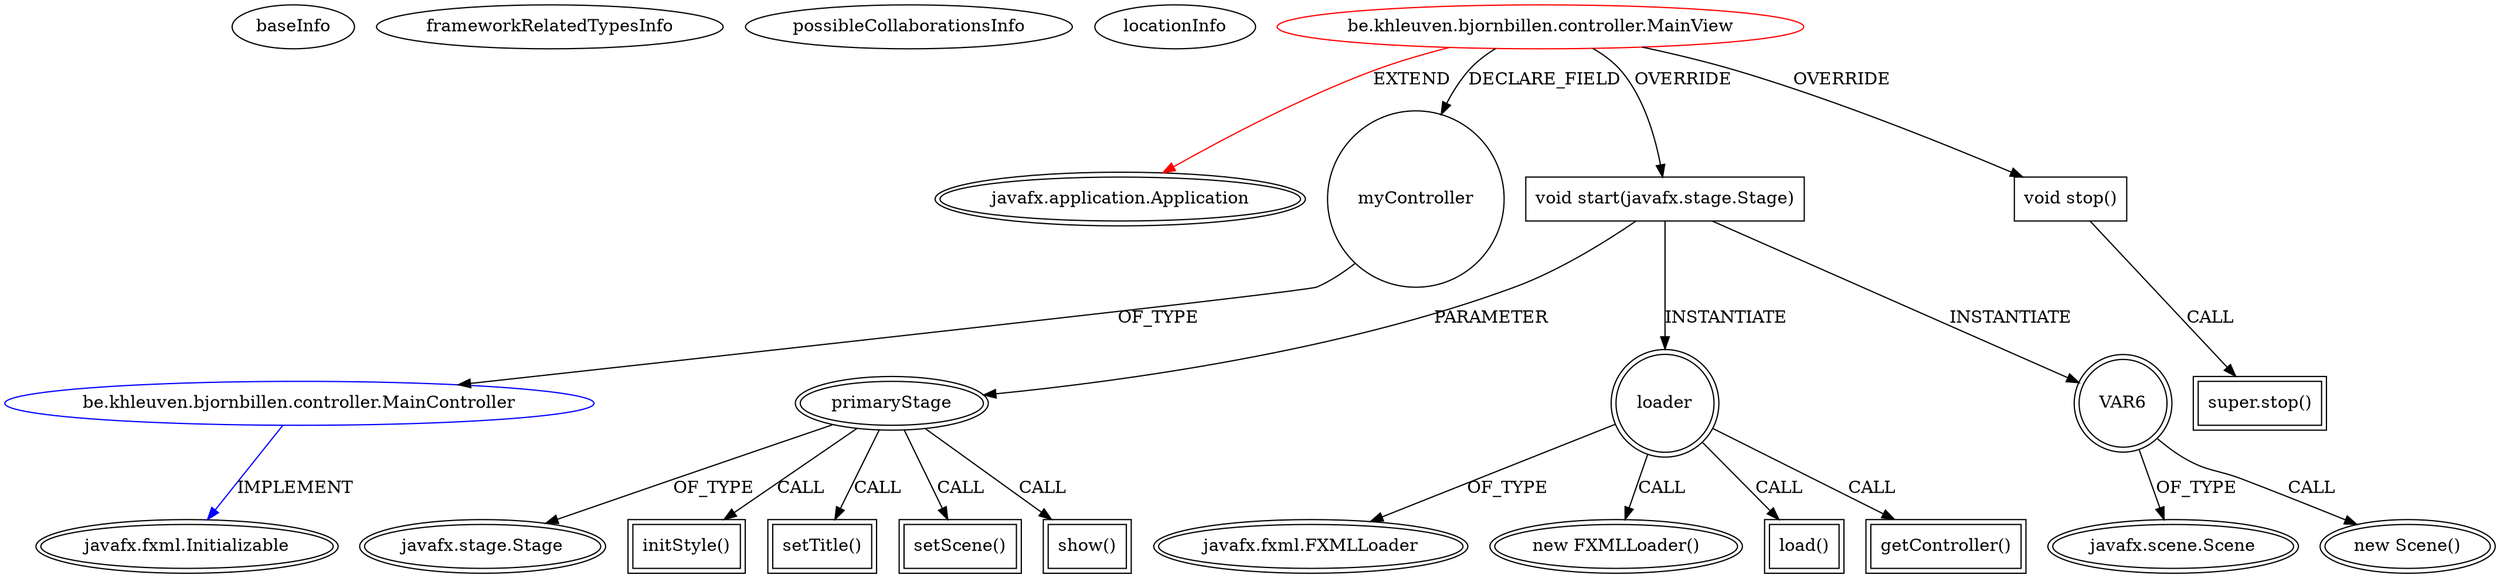 digraph {
baseInfo[graphId=2177,category="extension_graph",isAnonymous=false,possibleRelation=true]
frameworkRelatedTypesInfo[0="javafx.application.Application"]
possibleCollaborationsInfo[0="2177~FIELD_DECLARATION-~javafx.application.Application ~javafx.fxml.Initializable ~false~false"]
locationInfo[projectName="bjornbil-reservatie",filePath="/bjornbil-reservatie/reservatie-master/ReservatieKommaFinal/src/be/khleuven/bjornbillen/controller/MainView.java",contextSignature="MainView",graphId="2177"]
0[label="be.khleuven.bjornbillen.controller.MainView",vertexType="ROOT_CLIENT_CLASS_DECLARATION",isFrameworkType=false,color=red]
1[label="javafx.application.Application",vertexType="FRAMEWORK_CLASS_TYPE",isFrameworkType=true,peripheries=2]
2[label="myController",vertexType="FIELD_DECLARATION",isFrameworkType=false,shape=circle]
3[label="be.khleuven.bjornbillen.controller.MainController",vertexType="REFERENCE_CLIENT_CLASS_DECLARATION",isFrameworkType=false,color=blue]
4[label="javafx.fxml.Initializable",vertexType="FRAMEWORK_INTERFACE_TYPE",isFrameworkType=true,peripheries=2]
5[label="void start(javafx.stage.Stage)",vertexType="OVERRIDING_METHOD_DECLARATION",isFrameworkType=false,shape=box]
6[label="primaryStage",vertexType="PARAMETER_DECLARATION",isFrameworkType=true,peripheries=2]
7[label="javafx.stage.Stage",vertexType="FRAMEWORK_CLASS_TYPE",isFrameworkType=true,peripheries=2]
9[label="loader",vertexType="VARIABLE_EXPRESION",isFrameworkType=true,peripheries=2,shape=circle]
10[label="javafx.fxml.FXMLLoader",vertexType="FRAMEWORK_CLASS_TYPE",isFrameworkType=true,peripheries=2]
8[label="new FXMLLoader()",vertexType="CONSTRUCTOR_CALL",isFrameworkType=true,peripheries=2]
12[label="load()",vertexType="INSIDE_CALL",isFrameworkType=true,peripheries=2,shape=box]
14[label="getController()",vertexType="INSIDE_CALL",isFrameworkType=true,peripheries=2,shape=box]
16[label="initStyle()",vertexType="INSIDE_CALL",isFrameworkType=true,peripheries=2,shape=box]
18[label="setTitle()",vertexType="INSIDE_CALL",isFrameworkType=true,peripheries=2,shape=box]
20[label="setScene()",vertexType="INSIDE_CALL",isFrameworkType=true,peripheries=2,shape=box]
22[label="VAR6",vertexType="VARIABLE_EXPRESION",isFrameworkType=true,peripheries=2,shape=circle]
23[label="javafx.scene.Scene",vertexType="FRAMEWORK_CLASS_TYPE",isFrameworkType=true,peripheries=2]
21[label="new Scene()",vertexType="CONSTRUCTOR_CALL",isFrameworkType=true,peripheries=2]
25[label="show()",vertexType="INSIDE_CALL",isFrameworkType=true,peripheries=2,shape=box]
26[label="void stop()",vertexType="OVERRIDING_METHOD_DECLARATION",isFrameworkType=false,shape=box]
27[label="super.stop()",vertexType="SUPER_CALL",isFrameworkType=true,peripheries=2,shape=box]
0->1[label="EXTEND",color=red]
0->2[label="DECLARE_FIELD"]
3->4[label="IMPLEMENT",color=blue]
2->3[label="OF_TYPE"]
0->5[label="OVERRIDE"]
6->7[label="OF_TYPE"]
5->6[label="PARAMETER"]
5->9[label="INSTANTIATE"]
9->10[label="OF_TYPE"]
9->8[label="CALL"]
9->12[label="CALL"]
9->14[label="CALL"]
6->16[label="CALL"]
6->18[label="CALL"]
6->20[label="CALL"]
5->22[label="INSTANTIATE"]
22->23[label="OF_TYPE"]
22->21[label="CALL"]
6->25[label="CALL"]
0->26[label="OVERRIDE"]
26->27[label="CALL"]
}
